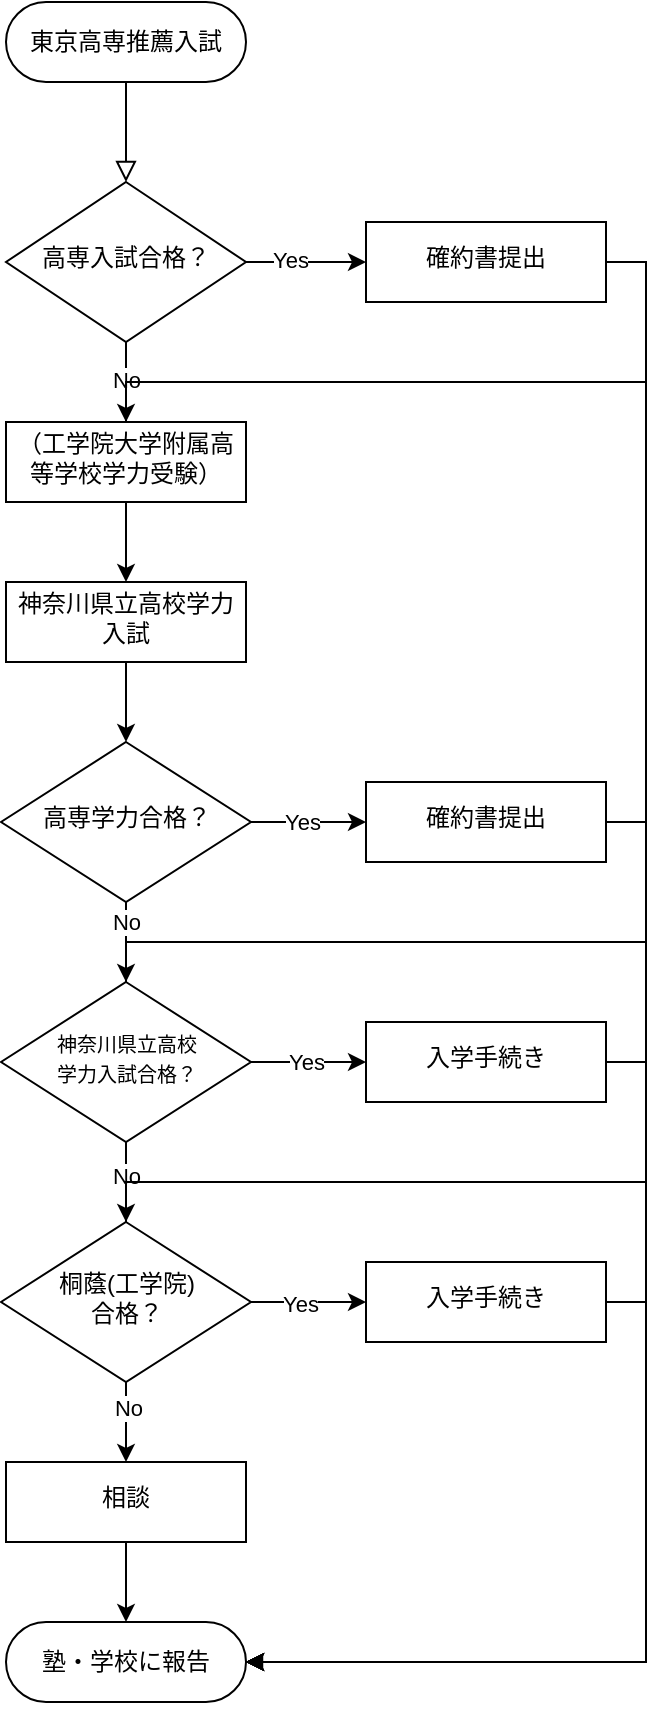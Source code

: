 <mxfile version="22.1.3" type="github">
  <diagram id="C5RBs43oDa-KdzZeNtuy" name="Page-1">
    <mxGraphModel dx="2933" dy="1687" grid="1" gridSize="10" guides="1" tooltips="1" connect="1" arrows="1" fold="1" page="1" pageScale="1" pageWidth="827" pageHeight="1169" math="0" shadow="0">
      <root>
        <mxCell id="WIyWlLk6GJQsqaUBKTNV-0" />
        <mxCell id="WIyWlLk6GJQsqaUBKTNV-1" parent="WIyWlLk6GJQsqaUBKTNV-0" />
        <mxCell id="WIyWlLk6GJQsqaUBKTNV-2" value="" style="rounded=0;html=1;jettySize=auto;orthogonalLoop=1;fontSize=11;endArrow=block;endFill=0;endSize=8;strokeWidth=1;shadow=0;labelBackgroundColor=none;edgeStyle=orthogonalEdgeStyle;" parent="WIyWlLk6GJQsqaUBKTNV-1" source="WIyWlLk6GJQsqaUBKTNV-3" target="WIyWlLk6GJQsqaUBKTNV-6" edge="1">
          <mxGeometry relative="1" as="geometry" />
        </mxCell>
        <mxCell id="WIyWlLk6GJQsqaUBKTNV-3" value="東京高専推薦入試" style="rounded=1;whiteSpace=wrap;html=1;fontSize=12;glass=0;strokeWidth=1;shadow=0;arcSize=50;" parent="WIyWlLk6GJQsqaUBKTNV-1" vertex="1">
          <mxGeometry x="160" y="80" width="120" height="40" as="geometry" />
        </mxCell>
        <mxCell id="qp_lUEHwBgT6nz4u046J-1" value="" style="edgeStyle=orthogonalEdgeStyle;rounded=0;orthogonalLoop=1;jettySize=auto;html=1;" edge="1" parent="WIyWlLk6GJQsqaUBKTNV-1" source="WIyWlLk6GJQsqaUBKTNV-6" target="qp_lUEHwBgT6nz4u046J-0">
          <mxGeometry relative="1" as="geometry" />
        </mxCell>
        <mxCell id="qp_lUEHwBgT6nz4u046J-3" value="No" style="edgeLabel;html=1;align=center;verticalAlign=middle;resizable=0;points=[];" vertex="1" connectable="0" parent="qp_lUEHwBgT6nz4u046J-1">
          <mxGeometry x="-0.05" relative="1" as="geometry">
            <mxPoint as="offset" />
          </mxGeometry>
        </mxCell>
        <mxCell id="qp_lUEHwBgT6nz4u046J-12" value="" style="edgeStyle=orthogonalEdgeStyle;rounded=0;orthogonalLoop=1;jettySize=auto;html=1;" edge="1" parent="WIyWlLk6GJQsqaUBKTNV-1" source="WIyWlLk6GJQsqaUBKTNV-6" target="qp_lUEHwBgT6nz4u046J-11">
          <mxGeometry relative="1" as="geometry" />
        </mxCell>
        <mxCell id="qp_lUEHwBgT6nz4u046J-13" value="Yes" style="edgeLabel;html=1;align=center;verticalAlign=middle;resizable=0;points=[];" vertex="1" connectable="0" parent="qp_lUEHwBgT6nz4u046J-12">
          <mxGeometry x="-0.286" y="1" relative="1" as="geometry">
            <mxPoint as="offset" />
          </mxGeometry>
        </mxCell>
        <mxCell id="WIyWlLk6GJQsqaUBKTNV-6" value="高専入試合格？" style="rhombus;whiteSpace=wrap;html=1;shadow=0;fontFamily=Helvetica;fontSize=12;align=center;strokeWidth=1;spacing=6;spacingTop=-4;" parent="WIyWlLk6GJQsqaUBKTNV-1" vertex="1">
          <mxGeometry x="160" y="170" width="120" height="80" as="geometry" />
        </mxCell>
        <mxCell id="qp_lUEHwBgT6nz4u046J-5" value="" style="edgeStyle=orthogonalEdgeStyle;rounded=0;orthogonalLoop=1;jettySize=auto;html=1;" edge="1" parent="WIyWlLk6GJQsqaUBKTNV-1" source="qp_lUEHwBgT6nz4u046J-0" target="qp_lUEHwBgT6nz4u046J-4">
          <mxGeometry relative="1" as="geometry" />
        </mxCell>
        <mxCell id="qp_lUEHwBgT6nz4u046J-48" style="edgeStyle=orthogonalEdgeStyle;rounded=0;orthogonalLoop=1;jettySize=auto;html=1;exitX=0.5;exitY=0;exitDx=0;exitDy=0;entryX=1;entryY=0.5;entryDx=0;entryDy=0;" edge="1" parent="WIyWlLk6GJQsqaUBKTNV-1" source="qp_lUEHwBgT6nz4u046J-0" target="qp_lUEHwBgT6nz4u046J-37">
          <mxGeometry relative="1" as="geometry">
            <Array as="points">
              <mxPoint x="220" y="270" />
              <mxPoint x="480" y="270" />
              <mxPoint x="480" y="910" />
            </Array>
          </mxGeometry>
        </mxCell>
        <mxCell id="qp_lUEHwBgT6nz4u046J-0" value="（工学院大学附属高等学校学力受験）" style="whiteSpace=wrap;html=1;shadow=0;strokeWidth=1;spacing=6;spacingTop=-4;" vertex="1" parent="WIyWlLk6GJQsqaUBKTNV-1">
          <mxGeometry x="160" y="290" width="120" height="40" as="geometry" />
        </mxCell>
        <mxCell id="qp_lUEHwBgT6nz4u046J-7" value="" style="edgeStyle=orthogonalEdgeStyle;rounded=0;orthogonalLoop=1;jettySize=auto;html=1;" edge="1" parent="WIyWlLk6GJQsqaUBKTNV-1" source="qp_lUEHwBgT6nz4u046J-4" target="qp_lUEHwBgT6nz4u046J-6">
          <mxGeometry relative="1" as="geometry" />
        </mxCell>
        <mxCell id="qp_lUEHwBgT6nz4u046J-4" value="神奈川県立高校学力入試" style="whiteSpace=wrap;html=1;shadow=0;strokeWidth=1;spacing=6;spacingTop=-4;" vertex="1" parent="WIyWlLk6GJQsqaUBKTNV-1">
          <mxGeometry x="160" y="370" width="120" height="40" as="geometry" />
        </mxCell>
        <mxCell id="qp_lUEHwBgT6nz4u046J-9" value="" style="edgeStyle=orthogonalEdgeStyle;rounded=0;orthogonalLoop=1;jettySize=auto;html=1;" edge="1" parent="WIyWlLk6GJQsqaUBKTNV-1" source="qp_lUEHwBgT6nz4u046J-6" target="qp_lUEHwBgT6nz4u046J-8">
          <mxGeometry relative="1" as="geometry" />
        </mxCell>
        <mxCell id="qp_lUEHwBgT6nz4u046J-10" value="Yes" style="edgeLabel;html=1;align=center;verticalAlign=middle;resizable=0;points=[];" vertex="1" connectable="0" parent="qp_lUEHwBgT6nz4u046J-9">
          <mxGeometry x="0.067" y="-4" relative="1" as="geometry">
            <mxPoint x="-5" y="-4" as="offset" />
          </mxGeometry>
        </mxCell>
        <mxCell id="qp_lUEHwBgT6nz4u046J-18" value="" style="edgeStyle=orthogonalEdgeStyle;rounded=0;orthogonalLoop=1;jettySize=auto;html=1;" edge="1" parent="WIyWlLk6GJQsqaUBKTNV-1" source="qp_lUEHwBgT6nz4u046J-6" target="qp_lUEHwBgT6nz4u046J-17">
          <mxGeometry relative="1" as="geometry" />
        </mxCell>
        <mxCell id="qp_lUEHwBgT6nz4u046J-20" value="No" style="edgeLabel;html=1;align=center;verticalAlign=middle;resizable=0;points=[];" vertex="1" connectable="0" parent="qp_lUEHwBgT6nz4u046J-18">
          <mxGeometry x="0.28" y="1" relative="1" as="geometry">
            <mxPoint x="-1" y="-16" as="offset" />
          </mxGeometry>
        </mxCell>
        <mxCell id="qp_lUEHwBgT6nz4u046J-6" value="高専学力合格？" style="rhombus;whiteSpace=wrap;html=1;shadow=0;strokeWidth=1;spacing=6;spacingTop=-4;" vertex="1" parent="WIyWlLk6GJQsqaUBKTNV-1">
          <mxGeometry x="157.5" y="450" width="125" height="80" as="geometry" />
        </mxCell>
        <mxCell id="qp_lUEHwBgT6nz4u046J-43" style="edgeStyle=orthogonalEdgeStyle;rounded=0;orthogonalLoop=1;jettySize=auto;html=1;exitX=1;exitY=0.5;exitDx=0;exitDy=0;entryX=1;entryY=0.5;entryDx=0;entryDy=0;" edge="1" parent="WIyWlLk6GJQsqaUBKTNV-1" source="qp_lUEHwBgT6nz4u046J-8" target="qp_lUEHwBgT6nz4u046J-37">
          <mxGeometry relative="1" as="geometry" />
        </mxCell>
        <mxCell id="qp_lUEHwBgT6nz4u046J-8" value="確約書提出" style="whiteSpace=wrap;html=1;shadow=0;strokeWidth=1;spacing=6;spacingTop=-4;" vertex="1" parent="WIyWlLk6GJQsqaUBKTNV-1">
          <mxGeometry x="340" y="470" width="120" height="40" as="geometry" />
        </mxCell>
        <mxCell id="qp_lUEHwBgT6nz4u046J-44" style="edgeStyle=orthogonalEdgeStyle;rounded=0;orthogonalLoop=1;jettySize=auto;html=1;exitX=1;exitY=0.5;exitDx=0;exitDy=0;entryX=1;entryY=0.5;entryDx=0;entryDy=0;" edge="1" parent="WIyWlLk6GJQsqaUBKTNV-1" source="qp_lUEHwBgT6nz4u046J-11" target="qp_lUEHwBgT6nz4u046J-37">
          <mxGeometry relative="1" as="geometry" />
        </mxCell>
        <mxCell id="qp_lUEHwBgT6nz4u046J-11" value="確約書提出" style="whiteSpace=wrap;html=1;shadow=0;strokeWidth=1;spacing=6;spacingTop=-4;" vertex="1" parent="WIyWlLk6GJQsqaUBKTNV-1">
          <mxGeometry x="340" y="190" width="120" height="40" as="geometry" />
        </mxCell>
        <mxCell id="qp_lUEHwBgT6nz4u046J-22" value="" style="edgeStyle=orthogonalEdgeStyle;rounded=0;orthogonalLoop=1;jettySize=auto;html=1;" edge="1" parent="WIyWlLk6GJQsqaUBKTNV-1" source="qp_lUEHwBgT6nz4u046J-17" target="qp_lUEHwBgT6nz4u046J-21">
          <mxGeometry relative="1" as="geometry" />
        </mxCell>
        <mxCell id="qp_lUEHwBgT6nz4u046J-23" value="Yes" style="edgeLabel;html=1;align=center;verticalAlign=middle;resizable=0;points=[];" vertex="1" connectable="0" parent="qp_lUEHwBgT6nz4u046J-22">
          <mxGeometry x="-0.042" y="-3" relative="1" as="geometry">
            <mxPoint y="-3" as="offset" />
          </mxGeometry>
        </mxCell>
        <mxCell id="qp_lUEHwBgT6nz4u046J-29" value="" style="edgeStyle=orthogonalEdgeStyle;rounded=0;orthogonalLoop=1;jettySize=auto;html=1;" edge="1" parent="WIyWlLk6GJQsqaUBKTNV-1" source="qp_lUEHwBgT6nz4u046J-17" target="qp_lUEHwBgT6nz4u046J-28">
          <mxGeometry relative="1" as="geometry" />
        </mxCell>
        <mxCell id="qp_lUEHwBgT6nz4u046J-30" value="No" style="edgeLabel;html=1;align=center;verticalAlign=middle;resizable=0;points=[];" vertex="1" connectable="0" parent="qp_lUEHwBgT6nz4u046J-29">
          <mxGeometry x="-0.15" relative="1" as="geometry">
            <mxPoint as="offset" />
          </mxGeometry>
        </mxCell>
        <mxCell id="qp_lUEHwBgT6nz4u046J-46" style="edgeStyle=orthogonalEdgeStyle;rounded=0;orthogonalLoop=1;jettySize=auto;html=1;exitX=0.5;exitY=0;exitDx=0;exitDy=0;entryX=1;entryY=0.5;entryDx=0;entryDy=0;" edge="1" parent="WIyWlLk6GJQsqaUBKTNV-1" source="qp_lUEHwBgT6nz4u046J-17" target="qp_lUEHwBgT6nz4u046J-37">
          <mxGeometry relative="1" as="geometry">
            <Array as="points">
              <mxPoint x="220" y="550" />
              <mxPoint x="480" y="550" />
              <mxPoint x="480" y="910" />
            </Array>
          </mxGeometry>
        </mxCell>
        <mxCell id="qp_lUEHwBgT6nz4u046J-17" value="&lt;font style=&quot;font-size: 10px;&quot;&gt;神奈川県立高校&lt;br&gt;学力入試合格？&lt;/font&gt;" style="rhombus;whiteSpace=wrap;html=1;shadow=0;strokeWidth=1;spacing=6;spacingTop=-4;" vertex="1" parent="WIyWlLk6GJQsqaUBKTNV-1">
          <mxGeometry x="157.5" y="570" width="125" height="80" as="geometry" />
        </mxCell>
        <mxCell id="qp_lUEHwBgT6nz4u046J-42" style="edgeStyle=orthogonalEdgeStyle;rounded=0;orthogonalLoop=1;jettySize=auto;html=1;exitX=1;exitY=0.5;exitDx=0;exitDy=0;entryX=1;entryY=0.5;entryDx=0;entryDy=0;" edge="1" parent="WIyWlLk6GJQsqaUBKTNV-1" source="qp_lUEHwBgT6nz4u046J-21" target="qp_lUEHwBgT6nz4u046J-37">
          <mxGeometry relative="1" as="geometry" />
        </mxCell>
        <mxCell id="qp_lUEHwBgT6nz4u046J-21" value="入学手続き" style="whiteSpace=wrap;html=1;shadow=0;strokeWidth=1;spacing=6;spacingTop=-4;" vertex="1" parent="WIyWlLk6GJQsqaUBKTNV-1">
          <mxGeometry x="340" y="590" width="120" height="40" as="geometry" />
        </mxCell>
        <mxCell id="qp_lUEHwBgT6nz4u046J-32" value="" style="edgeStyle=orthogonalEdgeStyle;rounded=0;orthogonalLoop=1;jettySize=auto;html=1;" edge="1" parent="WIyWlLk6GJQsqaUBKTNV-1" source="qp_lUEHwBgT6nz4u046J-28" target="qp_lUEHwBgT6nz4u046J-31">
          <mxGeometry relative="1" as="geometry" />
        </mxCell>
        <mxCell id="qp_lUEHwBgT6nz4u046J-33" value="Yes" style="edgeLabel;html=1;align=center;verticalAlign=middle;resizable=0;points=[];" vertex="1" connectable="0" parent="qp_lUEHwBgT6nz4u046J-32">
          <mxGeometry x="-0.164" y="-1" relative="1" as="geometry">
            <mxPoint as="offset" />
          </mxGeometry>
        </mxCell>
        <mxCell id="qp_lUEHwBgT6nz4u046J-35" value="" style="edgeStyle=orthogonalEdgeStyle;rounded=0;orthogonalLoop=1;jettySize=auto;html=1;" edge="1" parent="WIyWlLk6GJQsqaUBKTNV-1" source="qp_lUEHwBgT6nz4u046J-28" target="qp_lUEHwBgT6nz4u046J-34">
          <mxGeometry relative="1" as="geometry" />
        </mxCell>
        <mxCell id="qp_lUEHwBgT6nz4u046J-36" value="No" style="edgeLabel;html=1;align=center;verticalAlign=middle;resizable=0;points=[];" vertex="1" connectable="0" parent="qp_lUEHwBgT6nz4u046J-35">
          <mxGeometry x="-0.378" y="1" relative="1" as="geometry">
            <mxPoint as="offset" />
          </mxGeometry>
        </mxCell>
        <mxCell id="qp_lUEHwBgT6nz4u046J-47" style="edgeStyle=orthogonalEdgeStyle;rounded=0;orthogonalLoop=1;jettySize=auto;html=1;exitX=0.5;exitY=0;exitDx=0;exitDy=0;entryX=1;entryY=0.5;entryDx=0;entryDy=0;" edge="1" parent="WIyWlLk6GJQsqaUBKTNV-1" source="qp_lUEHwBgT6nz4u046J-28" target="qp_lUEHwBgT6nz4u046J-37">
          <mxGeometry relative="1" as="geometry">
            <Array as="points">
              <mxPoint x="220" y="670" />
              <mxPoint x="480" y="670" />
              <mxPoint x="480" y="910" />
            </Array>
          </mxGeometry>
        </mxCell>
        <mxCell id="qp_lUEHwBgT6nz4u046J-28" value="&lt;span style=&quot;&quot;&gt;桐蔭(工学院)&lt;br&gt;合格？&lt;br&gt;&lt;/span&gt;" style="rhombus;whiteSpace=wrap;html=1;shadow=0;strokeWidth=1;spacing=6;spacingTop=-4;" vertex="1" parent="WIyWlLk6GJQsqaUBKTNV-1">
          <mxGeometry x="157.5" y="690" width="125" height="80" as="geometry" />
        </mxCell>
        <mxCell id="qp_lUEHwBgT6nz4u046J-31" value="入学手続き" style="whiteSpace=wrap;html=1;shadow=0;strokeWidth=1;spacing=6;spacingTop=-4;" vertex="1" parent="WIyWlLk6GJQsqaUBKTNV-1">
          <mxGeometry x="340" y="710" width="120" height="40" as="geometry" />
        </mxCell>
        <mxCell id="qp_lUEHwBgT6nz4u046J-38" value="" style="edgeStyle=orthogonalEdgeStyle;rounded=0;orthogonalLoop=1;jettySize=auto;html=1;" edge="1" parent="WIyWlLk6GJQsqaUBKTNV-1" source="qp_lUEHwBgT6nz4u046J-34" target="qp_lUEHwBgT6nz4u046J-37">
          <mxGeometry relative="1" as="geometry" />
        </mxCell>
        <mxCell id="qp_lUEHwBgT6nz4u046J-34" value="相談" style="whiteSpace=wrap;html=1;shadow=0;strokeWidth=1;spacing=6;spacingTop=-4;" vertex="1" parent="WIyWlLk6GJQsqaUBKTNV-1">
          <mxGeometry x="160" y="810" width="120" height="40" as="geometry" />
        </mxCell>
        <mxCell id="qp_lUEHwBgT6nz4u046J-41" value="" style="edgeStyle=orthogonalEdgeStyle;rounded=0;orthogonalLoop=1;jettySize=auto;html=1;entryX=1;entryY=0.5;entryDx=0;entryDy=0;startArrow=block;startFill=1;endArrow=none;endFill=0;" edge="1" parent="WIyWlLk6GJQsqaUBKTNV-1" source="qp_lUEHwBgT6nz4u046J-37" target="qp_lUEHwBgT6nz4u046J-31">
          <mxGeometry relative="1" as="geometry">
            <mxPoint x="360" y="910" as="targetPoint" />
          </mxGeometry>
        </mxCell>
        <mxCell id="qp_lUEHwBgT6nz4u046J-37" value="塾・学校に報告" style="rounded=1;whiteSpace=wrap;html=1;arcSize=50;" vertex="1" parent="WIyWlLk6GJQsqaUBKTNV-1">
          <mxGeometry x="160" y="890" width="120" height="40" as="geometry" />
        </mxCell>
        <mxCell id="qp_lUEHwBgT6nz4u046J-39" style="edgeStyle=orthogonalEdgeStyle;rounded=0;orthogonalLoop=1;jettySize=auto;html=1;exitX=0.5;exitY=1;exitDx=0;exitDy=0;" edge="1" parent="WIyWlLk6GJQsqaUBKTNV-1" source="qp_lUEHwBgT6nz4u046J-37" target="qp_lUEHwBgT6nz4u046J-37">
          <mxGeometry relative="1" as="geometry" />
        </mxCell>
      </root>
    </mxGraphModel>
  </diagram>
</mxfile>
